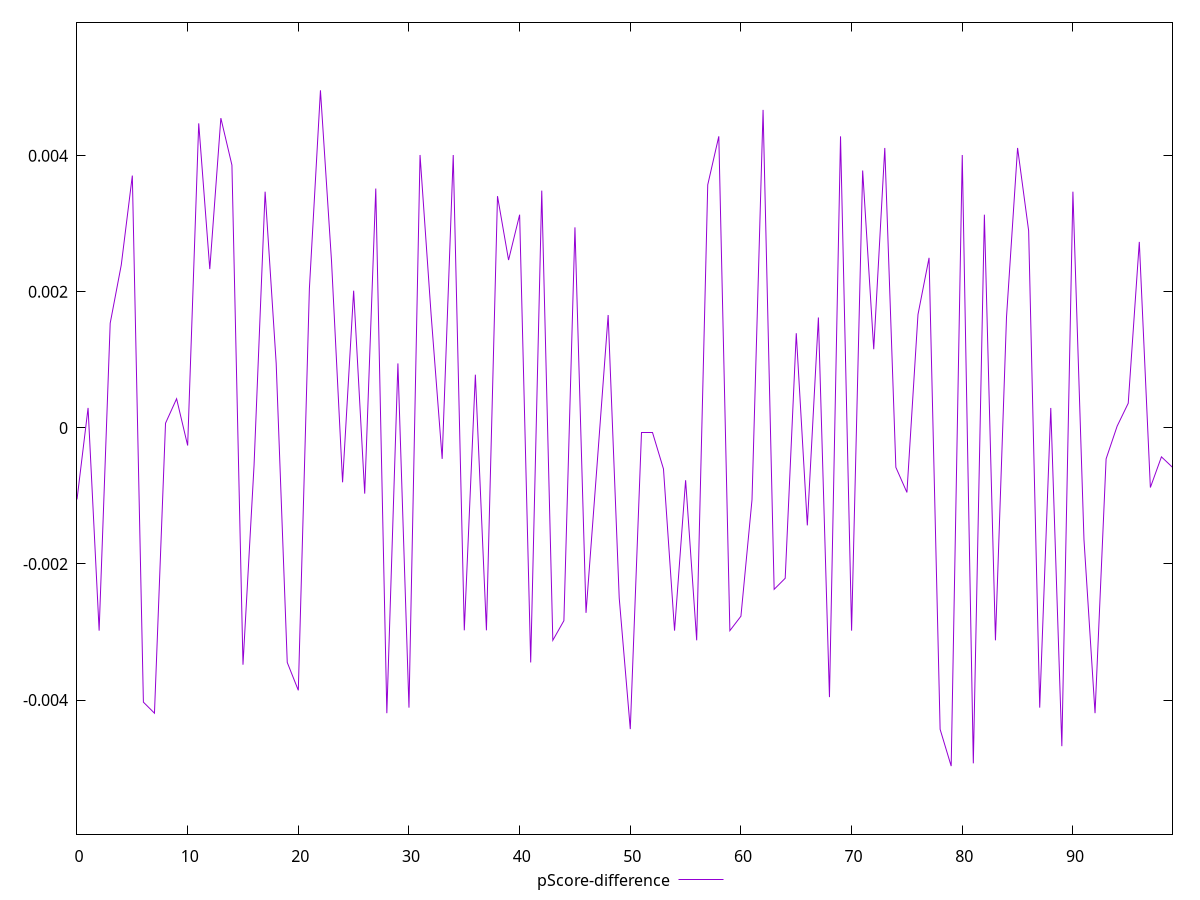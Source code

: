 reset

$pScoreDifference <<EOF
0 -0.0010519232586412852
1 0.00029333330103137323
2 -0.00298028791247798
3 0.0015385131912733028
4 0.0023945619425592007
5 0.0037085878324645064
6 -0.004031157264336199
7 -0.004193580079543124
8 0.00006851479858538401
9 0.0004281899916743215
10 -0.000259132508694665
11 0.004475713563806114
12 0.002333467788950938
13 0.0045531728514560665
14 0.003862167282439072
15 -0.0034807549355360887
16 -0.0005495678734271925
17 0.0034720358297194165
18 0.000948731268586564
19 -0.0034475744785300577
20 -0.0038574734060059374
21 0.0020446319483952147
22 0.004961523264109785
23 0.0024530054110163957
24 -0.000800178496727047
25 0.002016628221316319
26 -0.0009664124090188464
27 0.0035177117960464993
28 -0.004193580079543124
29 0.0009478491995092604
30 -0.004112345826763744
31 0.004011069769594144
32 0.0016663667822871958
33 -0.0004554833159951116
34 0.004011069769594144
35 -0.0029754429913314007
36 0.0007819029775499101
37 -0.0029754429913314007
38 0.003406254544309463
39 0.0024669451004980057
40 0.0031334752316978104
41 -0.0034475744785300577
42 0.0034879021842679214
43 -0.003122283696856909
44 -0.0028340001026993245
45 0.002947998711322536
46 -0.002718703151478912
47 -0.0005407548530417111
48 0.0016592556494010764
49 -0.002499837924726911
50 -0.004427345759982382
51 -0.0000688027703955596
52 -0.0000688027703955596
53 -0.0006036489201492676
54 -0.00298028791247798
55 -0.0007691978920527087
56 -0.003122283696856909
57 0.003572626486091565
58 0.004285432999556388
59 -0.00298028791247798
60 -0.00276807190491328
61 -0.0010573590932827226
62 0.004674535171634464
63 -0.00237308513429561
64 -0.0022102095443190806
65 0.0013910599654313825
66 -0.001433374679666477
67 0.001622944955735811
68 -0.003957584139983095
69 0.004285432999558775
70 -0.00298028791247798
71 0.0037828940445737147
72 0.0011561336079778245
73 0.004114676975554746
74 -0.0005796812316780642
75 -0.0009488396941071675
76 0.0016663667822871958
77 0.00249932731513805
78 -0.004430480440067899
79 -0.004971288659417095
80 0.004011069769594144
81 -0.004931016039497402
82 0.0031334752316978104
83 -0.003122283696856909
84 0.001629992621687365
85 0.004114676975554746
86 0.0028976866595676887
87 -0.004112345826763744
88 0.00029333330103137323
89 -0.00467818972752318
90 0.003472035829722081
91 -0.0016411852671859573
92 -0.004193580079543124
93 -0.0004554833159951116
94 0.000026355003133929356
95 0.00036228818439780486
96 0.0027339939582614325
97 -0.0008764667746923027
98 -0.00042579873698979365
99 -0.0005796812316811728
EOF

set key outside below
set xrange [0:99]
set yrange [-0.005971288659417095:0.005961523264109785]
set trange [-0.005971288659417095:0.005961523264109785]
set terminal svg size 640, 500 enhanced background rgb 'white'
set output "reprap/max-potential-fid/samples/pages+cached+noexternal+nomedia+nocss/pScore-difference/values.svg"

plot $pScoreDifference title "pScore-difference" with line

reset
